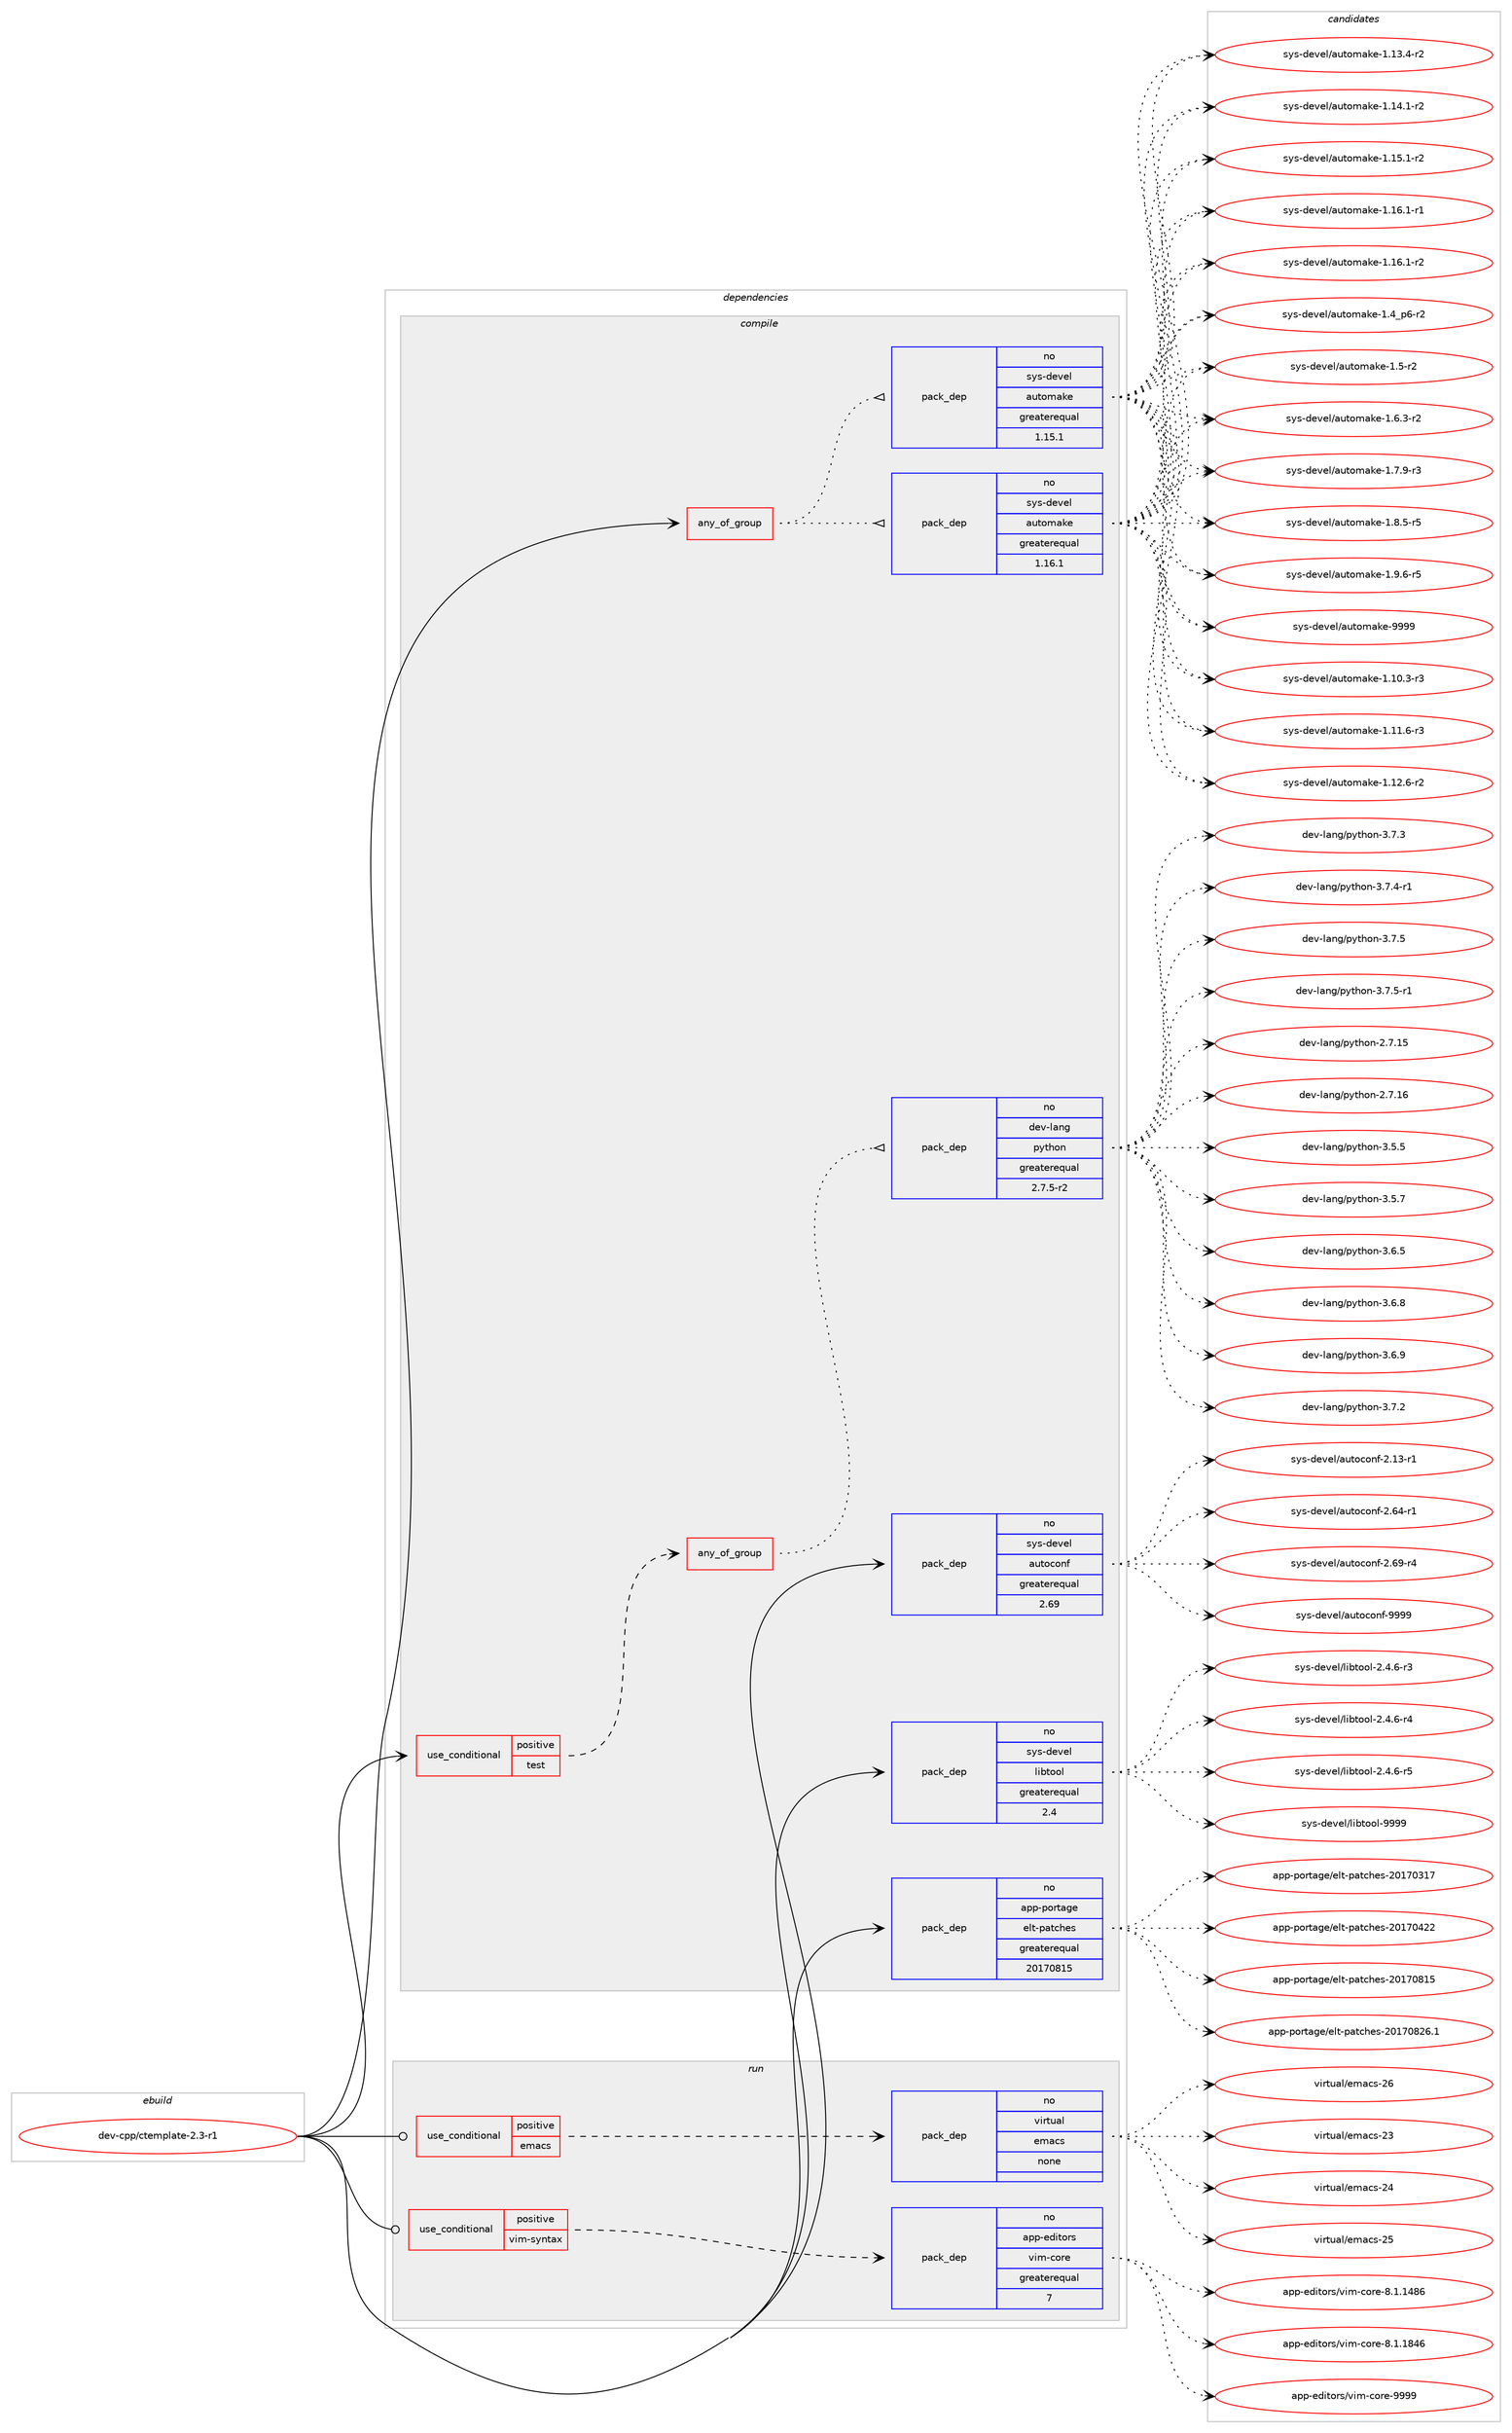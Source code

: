 digraph prolog {

# *************
# Graph options
# *************

newrank=true;
concentrate=true;
compound=true;
graph [rankdir=LR,fontname=Helvetica,fontsize=10,ranksep=1.5];#, ranksep=2.5, nodesep=0.2];
edge  [arrowhead=vee];
node  [fontname=Helvetica,fontsize=10];

# **********
# The ebuild
# **********

subgraph cluster_leftcol {
color=gray;
rank=same;
label=<<i>ebuild</i>>;
id [label="dev-cpp/ctemplate-2.3-r1", color=red, width=4, href="../dev-cpp/ctemplate-2.3-r1.svg"];
}

# ****************
# The dependencies
# ****************

subgraph cluster_midcol {
color=gray;
label=<<i>dependencies</i>>;
subgraph cluster_compile {
fillcolor="#eeeeee";
style=filled;
label=<<i>compile</i>>;
subgraph any9243 {
dependency516784 [label=<<TABLE BORDER="0" CELLBORDER="1" CELLSPACING="0" CELLPADDING="4"><TR><TD CELLPADDING="10">any_of_group</TD></TR></TABLE>>, shape=none, color=red];subgraph pack384838 {
dependency516785 [label=<<TABLE BORDER="0" CELLBORDER="1" CELLSPACING="0" CELLPADDING="4" WIDTH="220"><TR><TD ROWSPAN="6" CELLPADDING="30">pack_dep</TD></TR><TR><TD WIDTH="110">no</TD></TR><TR><TD>sys-devel</TD></TR><TR><TD>automake</TD></TR><TR><TD>greaterequal</TD></TR><TR><TD>1.16.1</TD></TR></TABLE>>, shape=none, color=blue];
}
dependency516784:e -> dependency516785:w [weight=20,style="dotted",arrowhead="oinv"];
subgraph pack384839 {
dependency516786 [label=<<TABLE BORDER="0" CELLBORDER="1" CELLSPACING="0" CELLPADDING="4" WIDTH="220"><TR><TD ROWSPAN="6" CELLPADDING="30">pack_dep</TD></TR><TR><TD WIDTH="110">no</TD></TR><TR><TD>sys-devel</TD></TR><TR><TD>automake</TD></TR><TR><TD>greaterequal</TD></TR><TR><TD>1.15.1</TD></TR></TABLE>>, shape=none, color=blue];
}
dependency516784:e -> dependency516786:w [weight=20,style="dotted",arrowhead="oinv"];
}
id:e -> dependency516784:w [weight=20,style="solid",arrowhead="vee"];
subgraph cond122375 {
dependency516787 [label=<<TABLE BORDER="0" CELLBORDER="1" CELLSPACING="0" CELLPADDING="4"><TR><TD ROWSPAN="3" CELLPADDING="10">use_conditional</TD></TR><TR><TD>positive</TD></TR><TR><TD>test</TD></TR></TABLE>>, shape=none, color=red];
subgraph any9244 {
dependency516788 [label=<<TABLE BORDER="0" CELLBORDER="1" CELLSPACING="0" CELLPADDING="4"><TR><TD CELLPADDING="10">any_of_group</TD></TR></TABLE>>, shape=none, color=red];subgraph pack384840 {
dependency516789 [label=<<TABLE BORDER="0" CELLBORDER="1" CELLSPACING="0" CELLPADDING="4" WIDTH="220"><TR><TD ROWSPAN="6" CELLPADDING="30">pack_dep</TD></TR><TR><TD WIDTH="110">no</TD></TR><TR><TD>dev-lang</TD></TR><TR><TD>python</TD></TR><TR><TD>greaterequal</TD></TR><TR><TD>2.7.5-r2</TD></TR></TABLE>>, shape=none, color=blue];
}
dependency516788:e -> dependency516789:w [weight=20,style="dotted",arrowhead="oinv"];
}
dependency516787:e -> dependency516788:w [weight=20,style="dashed",arrowhead="vee"];
}
id:e -> dependency516787:w [weight=20,style="solid",arrowhead="vee"];
subgraph pack384841 {
dependency516790 [label=<<TABLE BORDER="0" CELLBORDER="1" CELLSPACING="0" CELLPADDING="4" WIDTH="220"><TR><TD ROWSPAN="6" CELLPADDING="30">pack_dep</TD></TR><TR><TD WIDTH="110">no</TD></TR><TR><TD>app-portage</TD></TR><TR><TD>elt-patches</TD></TR><TR><TD>greaterequal</TD></TR><TR><TD>20170815</TD></TR></TABLE>>, shape=none, color=blue];
}
id:e -> dependency516790:w [weight=20,style="solid",arrowhead="vee"];
subgraph pack384842 {
dependency516791 [label=<<TABLE BORDER="0" CELLBORDER="1" CELLSPACING="0" CELLPADDING="4" WIDTH="220"><TR><TD ROWSPAN="6" CELLPADDING="30">pack_dep</TD></TR><TR><TD WIDTH="110">no</TD></TR><TR><TD>sys-devel</TD></TR><TR><TD>autoconf</TD></TR><TR><TD>greaterequal</TD></TR><TR><TD>2.69</TD></TR></TABLE>>, shape=none, color=blue];
}
id:e -> dependency516791:w [weight=20,style="solid",arrowhead="vee"];
subgraph pack384843 {
dependency516792 [label=<<TABLE BORDER="0" CELLBORDER="1" CELLSPACING="0" CELLPADDING="4" WIDTH="220"><TR><TD ROWSPAN="6" CELLPADDING="30">pack_dep</TD></TR><TR><TD WIDTH="110">no</TD></TR><TR><TD>sys-devel</TD></TR><TR><TD>libtool</TD></TR><TR><TD>greaterequal</TD></TR><TR><TD>2.4</TD></TR></TABLE>>, shape=none, color=blue];
}
id:e -> dependency516792:w [weight=20,style="solid",arrowhead="vee"];
}
subgraph cluster_compileandrun {
fillcolor="#eeeeee";
style=filled;
label=<<i>compile and run</i>>;
}
subgraph cluster_run {
fillcolor="#eeeeee";
style=filled;
label=<<i>run</i>>;
subgraph cond122376 {
dependency516793 [label=<<TABLE BORDER="0" CELLBORDER="1" CELLSPACING="0" CELLPADDING="4"><TR><TD ROWSPAN="3" CELLPADDING="10">use_conditional</TD></TR><TR><TD>positive</TD></TR><TR><TD>emacs</TD></TR></TABLE>>, shape=none, color=red];
subgraph pack384844 {
dependency516794 [label=<<TABLE BORDER="0" CELLBORDER="1" CELLSPACING="0" CELLPADDING="4" WIDTH="220"><TR><TD ROWSPAN="6" CELLPADDING="30">pack_dep</TD></TR><TR><TD WIDTH="110">no</TD></TR><TR><TD>virtual</TD></TR><TR><TD>emacs</TD></TR><TR><TD>none</TD></TR><TR><TD></TD></TR></TABLE>>, shape=none, color=blue];
}
dependency516793:e -> dependency516794:w [weight=20,style="dashed",arrowhead="vee"];
}
id:e -> dependency516793:w [weight=20,style="solid",arrowhead="odot"];
subgraph cond122377 {
dependency516795 [label=<<TABLE BORDER="0" CELLBORDER="1" CELLSPACING="0" CELLPADDING="4"><TR><TD ROWSPAN="3" CELLPADDING="10">use_conditional</TD></TR><TR><TD>positive</TD></TR><TR><TD>vim-syntax</TD></TR></TABLE>>, shape=none, color=red];
subgraph pack384845 {
dependency516796 [label=<<TABLE BORDER="0" CELLBORDER="1" CELLSPACING="0" CELLPADDING="4" WIDTH="220"><TR><TD ROWSPAN="6" CELLPADDING="30">pack_dep</TD></TR><TR><TD WIDTH="110">no</TD></TR><TR><TD>app-editors</TD></TR><TR><TD>vim-core</TD></TR><TR><TD>greaterequal</TD></TR><TR><TD>7</TD></TR></TABLE>>, shape=none, color=blue];
}
dependency516795:e -> dependency516796:w [weight=20,style="dashed",arrowhead="vee"];
}
id:e -> dependency516795:w [weight=20,style="solid",arrowhead="odot"];
}
}

# **************
# The candidates
# **************

subgraph cluster_choices {
rank=same;
color=gray;
label=<<i>candidates</i>>;

subgraph choice384838 {
color=black;
nodesep=1;
choice11512111545100101118101108479711711611110997107101454946494846514511451 [label="sys-devel/automake-1.10.3-r3", color=red, width=4,href="../sys-devel/automake-1.10.3-r3.svg"];
choice11512111545100101118101108479711711611110997107101454946494946544511451 [label="sys-devel/automake-1.11.6-r3", color=red, width=4,href="../sys-devel/automake-1.11.6-r3.svg"];
choice11512111545100101118101108479711711611110997107101454946495046544511450 [label="sys-devel/automake-1.12.6-r2", color=red, width=4,href="../sys-devel/automake-1.12.6-r2.svg"];
choice11512111545100101118101108479711711611110997107101454946495146524511450 [label="sys-devel/automake-1.13.4-r2", color=red, width=4,href="../sys-devel/automake-1.13.4-r2.svg"];
choice11512111545100101118101108479711711611110997107101454946495246494511450 [label="sys-devel/automake-1.14.1-r2", color=red, width=4,href="../sys-devel/automake-1.14.1-r2.svg"];
choice11512111545100101118101108479711711611110997107101454946495346494511450 [label="sys-devel/automake-1.15.1-r2", color=red, width=4,href="../sys-devel/automake-1.15.1-r2.svg"];
choice11512111545100101118101108479711711611110997107101454946495446494511449 [label="sys-devel/automake-1.16.1-r1", color=red, width=4,href="../sys-devel/automake-1.16.1-r1.svg"];
choice11512111545100101118101108479711711611110997107101454946495446494511450 [label="sys-devel/automake-1.16.1-r2", color=red, width=4,href="../sys-devel/automake-1.16.1-r2.svg"];
choice115121115451001011181011084797117116111109971071014549465295112544511450 [label="sys-devel/automake-1.4_p6-r2", color=red, width=4,href="../sys-devel/automake-1.4_p6-r2.svg"];
choice11512111545100101118101108479711711611110997107101454946534511450 [label="sys-devel/automake-1.5-r2", color=red, width=4,href="../sys-devel/automake-1.5-r2.svg"];
choice115121115451001011181011084797117116111109971071014549465446514511450 [label="sys-devel/automake-1.6.3-r2", color=red, width=4,href="../sys-devel/automake-1.6.3-r2.svg"];
choice115121115451001011181011084797117116111109971071014549465546574511451 [label="sys-devel/automake-1.7.9-r3", color=red, width=4,href="../sys-devel/automake-1.7.9-r3.svg"];
choice115121115451001011181011084797117116111109971071014549465646534511453 [label="sys-devel/automake-1.8.5-r5", color=red, width=4,href="../sys-devel/automake-1.8.5-r5.svg"];
choice115121115451001011181011084797117116111109971071014549465746544511453 [label="sys-devel/automake-1.9.6-r5", color=red, width=4,href="../sys-devel/automake-1.9.6-r5.svg"];
choice115121115451001011181011084797117116111109971071014557575757 [label="sys-devel/automake-9999", color=red, width=4,href="../sys-devel/automake-9999.svg"];
dependency516785:e -> choice11512111545100101118101108479711711611110997107101454946494846514511451:w [style=dotted,weight="100"];
dependency516785:e -> choice11512111545100101118101108479711711611110997107101454946494946544511451:w [style=dotted,weight="100"];
dependency516785:e -> choice11512111545100101118101108479711711611110997107101454946495046544511450:w [style=dotted,weight="100"];
dependency516785:e -> choice11512111545100101118101108479711711611110997107101454946495146524511450:w [style=dotted,weight="100"];
dependency516785:e -> choice11512111545100101118101108479711711611110997107101454946495246494511450:w [style=dotted,weight="100"];
dependency516785:e -> choice11512111545100101118101108479711711611110997107101454946495346494511450:w [style=dotted,weight="100"];
dependency516785:e -> choice11512111545100101118101108479711711611110997107101454946495446494511449:w [style=dotted,weight="100"];
dependency516785:e -> choice11512111545100101118101108479711711611110997107101454946495446494511450:w [style=dotted,weight="100"];
dependency516785:e -> choice115121115451001011181011084797117116111109971071014549465295112544511450:w [style=dotted,weight="100"];
dependency516785:e -> choice11512111545100101118101108479711711611110997107101454946534511450:w [style=dotted,weight="100"];
dependency516785:e -> choice115121115451001011181011084797117116111109971071014549465446514511450:w [style=dotted,weight="100"];
dependency516785:e -> choice115121115451001011181011084797117116111109971071014549465546574511451:w [style=dotted,weight="100"];
dependency516785:e -> choice115121115451001011181011084797117116111109971071014549465646534511453:w [style=dotted,weight="100"];
dependency516785:e -> choice115121115451001011181011084797117116111109971071014549465746544511453:w [style=dotted,weight="100"];
dependency516785:e -> choice115121115451001011181011084797117116111109971071014557575757:w [style=dotted,weight="100"];
}
subgraph choice384839 {
color=black;
nodesep=1;
choice11512111545100101118101108479711711611110997107101454946494846514511451 [label="sys-devel/automake-1.10.3-r3", color=red, width=4,href="../sys-devel/automake-1.10.3-r3.svg"];
choice11512111545100101118101108479711711611110997107101454946494946544511451 [label="sys-devel/automake-1.11.6-r3", color=red, width=4,href="../sys-devel/automake-1.11.6-r3.svg"];
choice11512111545100101118101108479711711611110997107101454946495046544511450 [label="sys-devel/automake-1.12.6-r2", color=red, width=4,href="../sys-devel/automake-1.12.6-r2.svg"];
choice11512111545100101118101108479711711611110997107101454946495146524511450 [label="sys-devel/automake-1.13.4-r2", color=red, width=4,href="../sys-devel/automake-1.13.4-r2.svg"];
choice11512111545100101118101108479711711611110997107101454946495246494511450 [label="sys-devel/automake-1.14.1-r2", color=red, width=4,href="../sys-devel/automake-1.14.1-r2.svg"];
choice11512111545100101118101108479711711611110997107101454946495346494511450 [label="sys-devel/automake-1.15.1-r2", color=red, width=4,href="../sys-devel/automake-1.15.1-r2.svg"];
choice11512111545100101118101108479711711611110997107101454946495446494511449 [label="sys-devel/automake-1.16.1-r1", color=red, width=4,href="../sys-devel/automake-1.16.1-r1.svg"];
choice11512111545100101118101108479711711611110997107101454946495446494511450 [label="sys-devel/automake-1.16.1-r2", color=red, width=4,href="../sys-devel/automake-1.16.1-r2.svg"];
choice115121115451001011181011084797117116111109971071014549465295112544511450 [label="sys-devel/automake-1.4_p6-r2", color=red, width=4,href="../sys-devel/automake-1.4_p6-r2.svg"];
choice11512111545100101118101108479711711611110997107101454946534511450 [label="sys-devel/automake-1.5-r2", color=red, width=4,href="../sys-devel/automake-1.5-r2.svg"];
choice115121115451001011181011084797117116111109971071014549465446514511450 [label="sys-devel/automake-1.6.3-r2", color=red, width=4,href="../sys-devel/automake-1.6.3-r2.svg"];
choice115121115451001011181011084797117116111109971071014549465546574511451 [label="sys-devel/automake-1.7.9-r3", color=red, width=4,href="../sys-devel/automake-1.7.9-r3.svg"];
choice115121115451001011181011084797117116111109971071014549465646534511453 [label="sys-devel/automake-1.8.5-r5", color=red, width=4,href="../sys-devel/automake-1.8.5-r5.svg"];
choice115121115451001011181011084797117116111109971071014549465746544511453 [label="sys-devel/automake-1.9.6-r5", color=red, width=4,href="../sys-devel/automake-1.9.6-r5.svg"];
choice115121115451001011181011084797117116111109971071014557575757 [label="sys-devel/automake-9999", color=red, width=4,href="../sys-devel/automake-9999.svg"];
dependency516786:e -> choice11512111545100101118101108479711711611110997107101454946494846514511451:w [style=dotted,weight="100"];
dependency516786:e -> choice11512111545100101118101108479711711611110997107101454946494946544511451:w [style=dotted,weight="100"];
dependency516786:e -> choice11512111545100101118101108479711711611110997107101454946495046544511450:w [style=dotted,weight="100"];
dependency516786:e -> choice11512111545100101118101108479711711611110997107101454946495146524511450:w [style=dotted,weight="100"];
dependency516786:e -> choice11512111545100101118101108479711711611110997107101454946495246494511450:w [style=dotted,weight="100"];
dependency516786:e -> choice11512111545100101118101108479711711611110997107101454946495346494511450:w [style=dotted,weight="100"];
dependency516786:e -> choice11512111545100101118101108479711711611110997107101454946495446494511449:w [style=dotted,weight="100"];
dependency516786:e -> choice11512111545100101118101108479711711611110997107101454946495446494511450:w [style=dotted,weight="100"];
dependency516786:e -> choice115121115451001011181011084797117116111109971071014549465295112544511450:w [style=dotted,weight="100"];
dependency516786:e -> choice11512111545100101118101108479711711611110997107101454946534511450:w [style=dotted,weight="100"];
dependency516786:e -> choice115121115451001011181011084797117116111109971071014549465446514511450:w [style=dotted,weight="100"];
dependency516786:e -> choice115121115451001011181011084797117116111109971071014549465546574511451:w [style=dotted,weight="100"];
dependency516786:e -> choice115121115451001011181011084797117116111109971071014549465646534511453:w [style=dotted,weight="100"];
dependency516786:e -> choice115121115451001011181011084797117116111109971071014549465746544511453:w [style=dotted,weight="100"];
dependency516786:e -> choice115121115451001011181011084797117116111109971071014557575757:w [style=dotted,weight="100"];
}
subgraph choice384840 {
color=black;
nodesep=1;
choice10010111845108971101034711212111610411111045504655464953 [label="dev-lang/python-2.7.15", color=red, width=4,href="../dev-lang/python-2.7.15.svg"];
choice10010111845108971101034711212111610411111045504655464954 [label="dev-lang/python-2.7.16", color=red, width=4,href="../dev-lang/python-2.7.16.svg"];
choice100101118451089711010347112121116104111110455146534653 [label="dev-lang/python-3.5.5", color=red, width=4,href="../dev-lang/python-3.5.5.svg"];
choice100101118451089711010347112121116104111110455146534655 [label="dev-lang/python-3.5.7", color=red, width=4,href="../dev-lang/python-3.5.7.svg"];
choice100101118451089711010347112121116104111110455146544653 [label="dev-lang/python-3.6.5", color=red, width=4,href="../dev-lang/python-3.6.5.svg"];
choice100101118451089711010347112121116104111110455146544656 [label="dev-lang/python-3.6.8", color=red, width=4,href="../dev-lang/python-3.6.8.svg"];
choice100101118451089711010347112121116104111110455146544657 [label="dev-lang/python-3.6.9", color=red, width=4,href="../dev-lang/python-3.6.9.svg"];
choice100101118451089711010347112121116104111110455146554650 [label="dev-lang/python-3.7.2", color=red, width=4,href="../dev-lang/python-3.7.2.svg"];
choice100101118451089711010347112121116104111110455146554651 [label="dev-lang/python-3.7.3", color=red, width=4,href="../dev-lang/python-3.7.3.svg"];
choice1001011184510897110103471121211161041111104551465546524511449 [label="dev-lang/python-3.7.4-r1", color=red, width=4,href="../dev-lang/python-3.7.4-r1.svg"];
choice100101118451089711010347112121116104111110455146554653 [label="dev-lang/python-3.7.5", color=red, width=4,href="../dev-lang/python-3.7.5.svg"];
choice1001011184510897110103471121211161041111104551465546534511449 [label="dev-lang/python-3.7.5-r1", color=red, width=4,href="../dev-lang/python-3.7.5-r1.svg"];
dependency516789:e -> choice10010111845108971101034711212111610411111045504655464953:w [style=dotted,weight="100"];
dependency516789:e -> choice10010111845108971101034711212111610411111045504655464954:w [style=dotted,weight="100"];
dependency516789:e -> choice100101118451089711010347112121116104111110455146534653:w [style=dotted,weight="100"];
dependency516789:e -> choice100101118451089711010347112121116104111110455146534655:w [style=dotted,weight="100"];
dependency516789:e -> choice100101118451089711010347112121116104111110455146544653:w [style=dotted,weight="100"];
dependency516789:e -> choice100101118451089711010347112121116104111110455146544656:w [style=dotted,weight="100"];
dependency516789:e -> choice100101118451089711010347112121116104111110455146544657:w [style=dotted,weight="100"];
dependency516789:e -> choice100101118451089711010347112121116104111110455146554650:w [style=dotted,weight="100"];
dependency516789:e -> choice100101118451089711010347112121116104111110455146554651:w [style=dotted,weight="100"];
dependency516789:e -> choice1001011184510897110103471121211161041111104551465546524511449:w [style=dotted,weight="100"];
dependency516789:e -> choice100101118451089711010347112121116104111110455146554653:w [style=dotted,weight="100"];
dependency516789:e -> choice1001011184510897110103471121211161041111104551465546534511449:w [style=dotted,weight="100"];
}
subgraph choice384841 {
color=black;
nodesep=1;
choice97112112451121111141169710310147101108116451129711699104101115455048495548514955 [label="app-portage/elt-patches-20170317", color=red, width=4,href="../app-portage/elt-patches-20170317.svg"];
choice97112112451121111141169710310147101108116451129711699104101115455048495548525050 [label="app-portage/elt-patches-20170422", color=red, width=4,href="../app-portage/elt-patches-20170422.svg"];
choice97112112451121111141169710310147101108116451129711699104101115455048495548564953 [label="app-portage/elt-patches-20170815", color=red, width=4,href="../app-portage/elt-patches-20170815.svg"];
choice971121124511211111411697103101471011081164511297116991041011154550484955485650544649 [label="app-portage/elt-patches-20170826.1", color=red, width=4,href="../app-portage/elt-patches-20170826.1.svg"];
dependency516790:e -> choice97112112451121111141169710310147101108116451129711699104101115455048495548514955:w [style=dotted,weight="100"];
dependency516790:e -> choice97112112451121111141169710310147101108116451129711699104101115455048495548525050:w [style=dotted,weight="100"];
dependency516790:e -> choice97112112451121111141169710310147101108116451129711699104101115455048495548564953:w [style=dotted,weight="100"];
dependency516790:e -> choice971121124511211111411697103101471011081164511297116991041011154550484955485650544649:w [style=dotted,weight="100"];
}
subgraph choice384842 {
color=black;
nodesep=1;
choice1151211154510010111810110847971171161119911111010245504649514511449 [label="sys-devel/autoconf-2.13-r1", color=red, width=4,href="../sys-devel/autoconf-2.13-r1.svg"];
choice1151211154510010111810110847971171161119911111010245504654524511449 [label="sys-devel/autoconf-2.64-r1", color=red, width=4,href="../sys-devel/autoconf-2.64-r1.svg"];
choice1151211154510010111810110847971171161119911111010245504654574511452 [label="sys-devel/autoconf-2.69-r4", color=red, width=4,href="../sys-devel/autoconf-2.69-r4.svg"];
choice115121115451001011181011084797117116111991111101024557575757 [label="sys-devel/autoconf-9999", color=red, width=4,href="../sys-devel/autoconf-9999.svg"];
dependency516791:e -> choice1151211154510010111810110847971171161119911111010245504649514511449:w [style=dotted,weight="100"];
dependency516791:e -> choice1151211154510010111810110847971171161119911111010245504654524511449:w [style=dotted,weight="100"];
dependency516791:e -> choice1151211154510010111810110847971171161119911111010245504654574511452:w [style=dotted,weight="100"];
dependency516791:e -> choice115121115451001011181011084797117116111991111101024557575757:w [style=dotted,weight="100"];
}
subgraph choice384843 {
color=black;
nodesep=1;
choice1151211154510010111810110847108105981161111111084550465246544511451 [label="sys-devel/libtool-2.4.6-r3", color=red, width=4,href="../sys-devel/libtool-2.4.6-r3.svg"];
choice1151211154510010111810110847108105981161111111084550465246544511452 [label="sys-devel/libtool-2.4.6-r4", color=red, width=4,href="../sys-devel/libtool-2.4.6-r4.svg"];
choice1151211154510010111810110847108105981161111111084550465246544511453 [label="sys-devel/libtool-2.4.6-r5", color=red, width=4,href="../sys-devel/libtool-2.4.6-r5.svg"];
choice1151211154510010111810110847108105981161111111084557575757 [label="sys-devel/libtool-9999", color=red, width=4,href="../sys-devel/libtool-9999.svg"];
dependency516792:e -> choice1151211154510010111810110847108105981161111111084550465246544511451:w [style=dotted,weight="100"];
dependency516792:e -> choice1151211154510010111810110847108105981161111111084550465246544511452:w [style=dotted,weight="100"];
dependency516792:e -> choice1151211154510010111810110847108105981161111111084550465246544511453:w [style=dotted,weight="100"];
dependency516792:e -> choice1151211154510010111810110847108105981161111111084557575757:w [style=dotted,weight="100"];
}
subgraph choice384844 {
color=black;
nodesep=1;
choice11810511411611797108471011099799115455051 [label="virtual/emacs-23", color=red, width=4,href="../virtual/emacs-23.svg"];
choice11810511411611797108471011099799115455052 [label="virtual/emacs-24", color=red, width=4,href="../virtual/emacs-24.svg"];
choice11810511411611797108471011099799115455053 [label="virtual/emacs-25", color=red, width=4,href="../virtual/emacs-25.svg"];
choice11810511411611797108471011099799115455054 [label="virtual/emacs-26", color=red, width=4,href="../virtual/emacs-26.svg"];
dependency516794:e -> choice11810511411611797108471011099799115455051:w [style=dotted,weight="100"];
dependency516794:e -> choice11810511411611797108471011099799115455052:w [style=dotted,weight="100"];
dependency516794:e -> choice11810511411611797108471011099799115455053:w [style=dotted,weight="100"];
dependency516794:e -> choice11810511411611797108471011099799115455054:w [style=dotted,weight="100"];
}
subgraph choice384845 {
color=black;
nodesep=1;
choice9711211245101100105116111114115471181051094599111114101455646494649525654 [label="app-editors/vim-core-8.1.1486", color=red, width=4,href="../app-editors/vim-core-8.1.1486.svg"];
choice9711211245101100105116111114115471181051094599111114101455646494649565254 [label="app-editors/vim-core-8.1.1846", color=red, width=4,href="../app-editors/vim-core-8.1.1846.svg"];
choice97112112451011001051161111141154711810510945991111141014557575757 [label="app-editors/vim-core-9999", color=red, width=4,href="../app-editors/vim-core-9999.svg"];
dependency516796:e -> choice9711211245101100105116111114115471181051094599111114101455646494649525654:w [style=dotted,weight="100"];
dependency516796:e -> choice9711211245101100105116111114115471181051094599111114101455646494649565254:w [style=dotted,weight="100"];
dependency516796:e -> choice97112112451011001051161111141154711810510945991111141014557575757:w [style=dotted,weight="100"];
}
}

}
